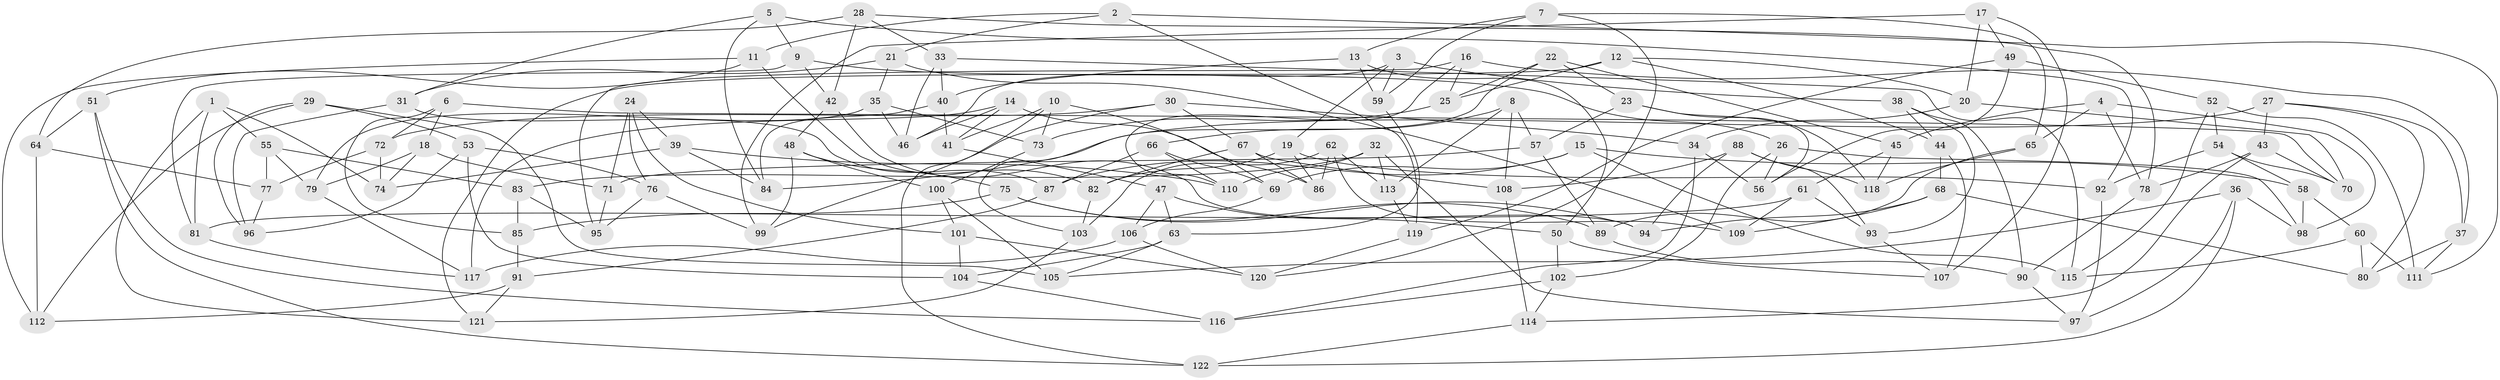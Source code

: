 // coarse degree distribution, {9: 0.061224489795918366, 11: 0.061224489795918366, 10: 0.08163265306122448, 6: 0.10204081632653061, 8: 0.10204081632653061, 7: 0.061224489795918366, 4: 0.42857142857142855, 3: 0.08163265306122448, 5: 0.02040816326530612}
// Generated by graph-tools (version 1.1) at 2025/53/03/04/25 22:53:51]
// undirected, 122 vertices, 244 edges
graph export_dot {
  node [color=gray90,style=filled];
  1;
  2;
  3;
  4;
  5;
  6;
  7;
  8;
  9;
  10;
  11;
  12;
  13;
  14;
  15;
  16;
  17;
  18;
  19;
  20;
  21;
  22;
  23;
  24;
  25;
  26;
  27;
  28;
  29;
  30;
  31;
  32;
  33;
  34;
  35;
  36;
  37;
  38;
  39;
  40;
  41;
  42;
  43;
  44;
  45;
  46;
  47;
  48;
  49;
  50;
  51;
  52;
  53;
  54;
  55;
  56;
  57;
  58;
  59;
  60;
  61;
  62;
  63;
  64;
  65;
  66;
  67;
  68;
  69;
  70;
  71;
  72;
  73;
  74;
  75;
  76;
  77;
  78;
  79;
  80;
  81;
  82;
  83;
  84;
  85;
  86;
  87;
  88;
  89;
  90;
  91;
  92;
  93;
  94;
  95;
  96;
  97;
  98;
  99;
  100;
  101;
  102;
  103;
  104;
  105;
  106;
  107;
  108;
  109;
  110;
  111;
  112;
  113;
  114;
  115;
  116;
  117;
  118;
  119;
  120;
  121;
  122;
  1 -- 55;
  1 -- 74;
  1 -- 121;
  1 -- 81;
  2 -- 111;
  2 -- 11;
  2 -- 21;
  2 -- 119;
  3 -- 46;
  3 -- 59;
  3 -- 19;
  3 -- 38;
  4 -- 98;
  4 -- 78;
  4 -- 45;
  4 -- 65;
  5 -- 92;
  5 -- 31;
  5 -- 84;
  5 -- 9;
  6 -- 70;
  6 -- 18;
  6 -- 85;
  6 -- 72;
  7 -- 65;
  7 -- 120;
  7 -- 13;
  7 -- 59;
  8 -- 113;
  8 -- 66;
  8 -- 108;
  8 -- 57;
  9 -- 26;
  9 -- 81;
  9 -- 42;
  10 -- 41;
  10 -- 73;
  10 -- 122;
  10 -- 69;
  11 -- 51;
  11 -- 82;
  11 -- 112;
  12 -- 20;
  12 -- 121;
  12 -- 44;
  12 -- 25;
  13 -- 40;
  13 -- 59;
  13 -- 50;
  14 -- 46;
  14 -- 86;
  14 -- 117;
  14 -- 41;
  15 -- 87;
  15 -- 58;
  15 -- 115;
  15 -- 69;
  16 -- 110;
  16 -- 25;
  16 -- 95;
  16 -- 37;
  17 -- 99;
  17 -- 20;
  17 -- 107;
  17 -- 49;
  18 -- 71;
  18 -- 79;
  18 -- 74;
  19 -- 92;
  19 -- 82;
  19 -- 86;
  20 -- 34;
  20 -- 70;
  21 -- 35;
  21 -- 31;
  21 -- 109;
  22 -- 103;
  22 -- 23;
  22 -- 45;
  22 -- 25;
  23 -- 56;
  23 -- 118;
  23 -- 57;
  24 -- 39;
  24 -- 76;
  24 -- 71;
  24 -- 101;
  25 -- 73;
  26 -- 56;
  26 -- 98;
  26 -- 102;
  27 -- 80;
  27 -- 37;
  27 -- 43;
  27 -- 84;
  28 -- 78;
  28 -- 33;
  28 -- 64;
  28 -- 42;
  29 -- 105;
  29 -- 53;
  29 -- 96;
  29 -- 112;
  30 -- 99;
  30 -- 34;
  30 -- 72;
  30 -- 67;
  31 -- 87;
  31 -- 96;
  32 -- 110;
  32 -- 83;
  32 -- 113;
  32 -- 97;
  33 -- 40;
  33 -- 46;
  33 -- 115;
  34 -- 56;
  34 -- 116;
  35 -- 46;
  35 -- 79;
  35 -- 73;
  36 -- 97;
  36 -- 122;
  36 -- 105;
  36 -- 98;
  37 -- 80;
  37 -- 111;
  38 -- 44;
  38 -- 90;
  38 -- 93;
  39 -- 110;
  39 -- 74;
  39 -- 84;
  40 -- 84;
  40 -- 41;
  41 -- 47;
  42 -- 94;
  42 -- 48;
  43 -- 70;
  43 -- 78;
  43 -- 114;
  44 -- 68;
  44 -- 107;
  45 -- 118;
  45 -- 61;
  47 -- 106;
  47 -- 63;
  47 -- 50;
  48 -- 100;
  48 -- 99;
  48 -- 75;
  49 -- 52;
  49 -- 119;
  49 -- 56;
  50 -- 102;
  50 -- 107;
  51 -- 122;
  51 -- 64;
  51 -- 116;
  52 -- 54;
  52 -- 115;
  52 -- 111;
  53 -- 96;
  53 -- 104;
  53 -- 76;
  54 -- 70;
  54 -- 92;
  54 -- 58;
  55 -- 83;
  55 -- 77;
  55 -- 79;
  57 -- 89;
  57 -- 71;
  58 -- 60;
  58 -- 98;
  59 -- 63;
  60 -- 80;
  60 -- 115;
  60 -- 111;
  61 -- 109;
  61 -- 81;
  61 -- 93;
  62 -- 109;
  62 -- 103;
  62 -- 86;
  62 -- 113;
  63 -- 105;
  63 -- 104;
  64 -- 112;
  64 -- 77;
  65 -- 118;
  65 -- 89;
  66 -- 87;
  66 -- 69;
  66 -- 110;
  67 -- 108;
  67 -- 86;
  67 -- 82;
  68 -- 109;
  68 -- 94;
  68 -- 80;
  69 -- 106;
  71 -- 95;
  72 -- 77;
  72 -- 74;
  73 -- 100;
  75 -- 85;
  75 -- 89;
  75 -- 94;
  76 -- 99;
  76 -- 95;
  77 -- 96;
  78 -- 90;
  79 -- 117;
  81 -- 117;
  82 -- 103;
  83 -- 95;
  83 -- 85;
  85 -- 91;
  87 -- 91;
  88 -- 93;
  88 -- 108;
  88 -- 118;
  88 -- 94;
  89 -- 90;
  90 -- 97;
  91 -- 121;
  91 -- 112;
  92 -- 97;
  93 -- 107;
  100 -- 101;
  100 -- 105;
  101 -- 104;
  101 -- 120;
  102 -- 116;
  102 -- 114;
  103 -- 121;
  104 -- 116;
  106 -- 120;
  106 -- 117;
  108 -- 114;
  113 -- 119;
  114 -- 122;
  119 -- 120;
}
